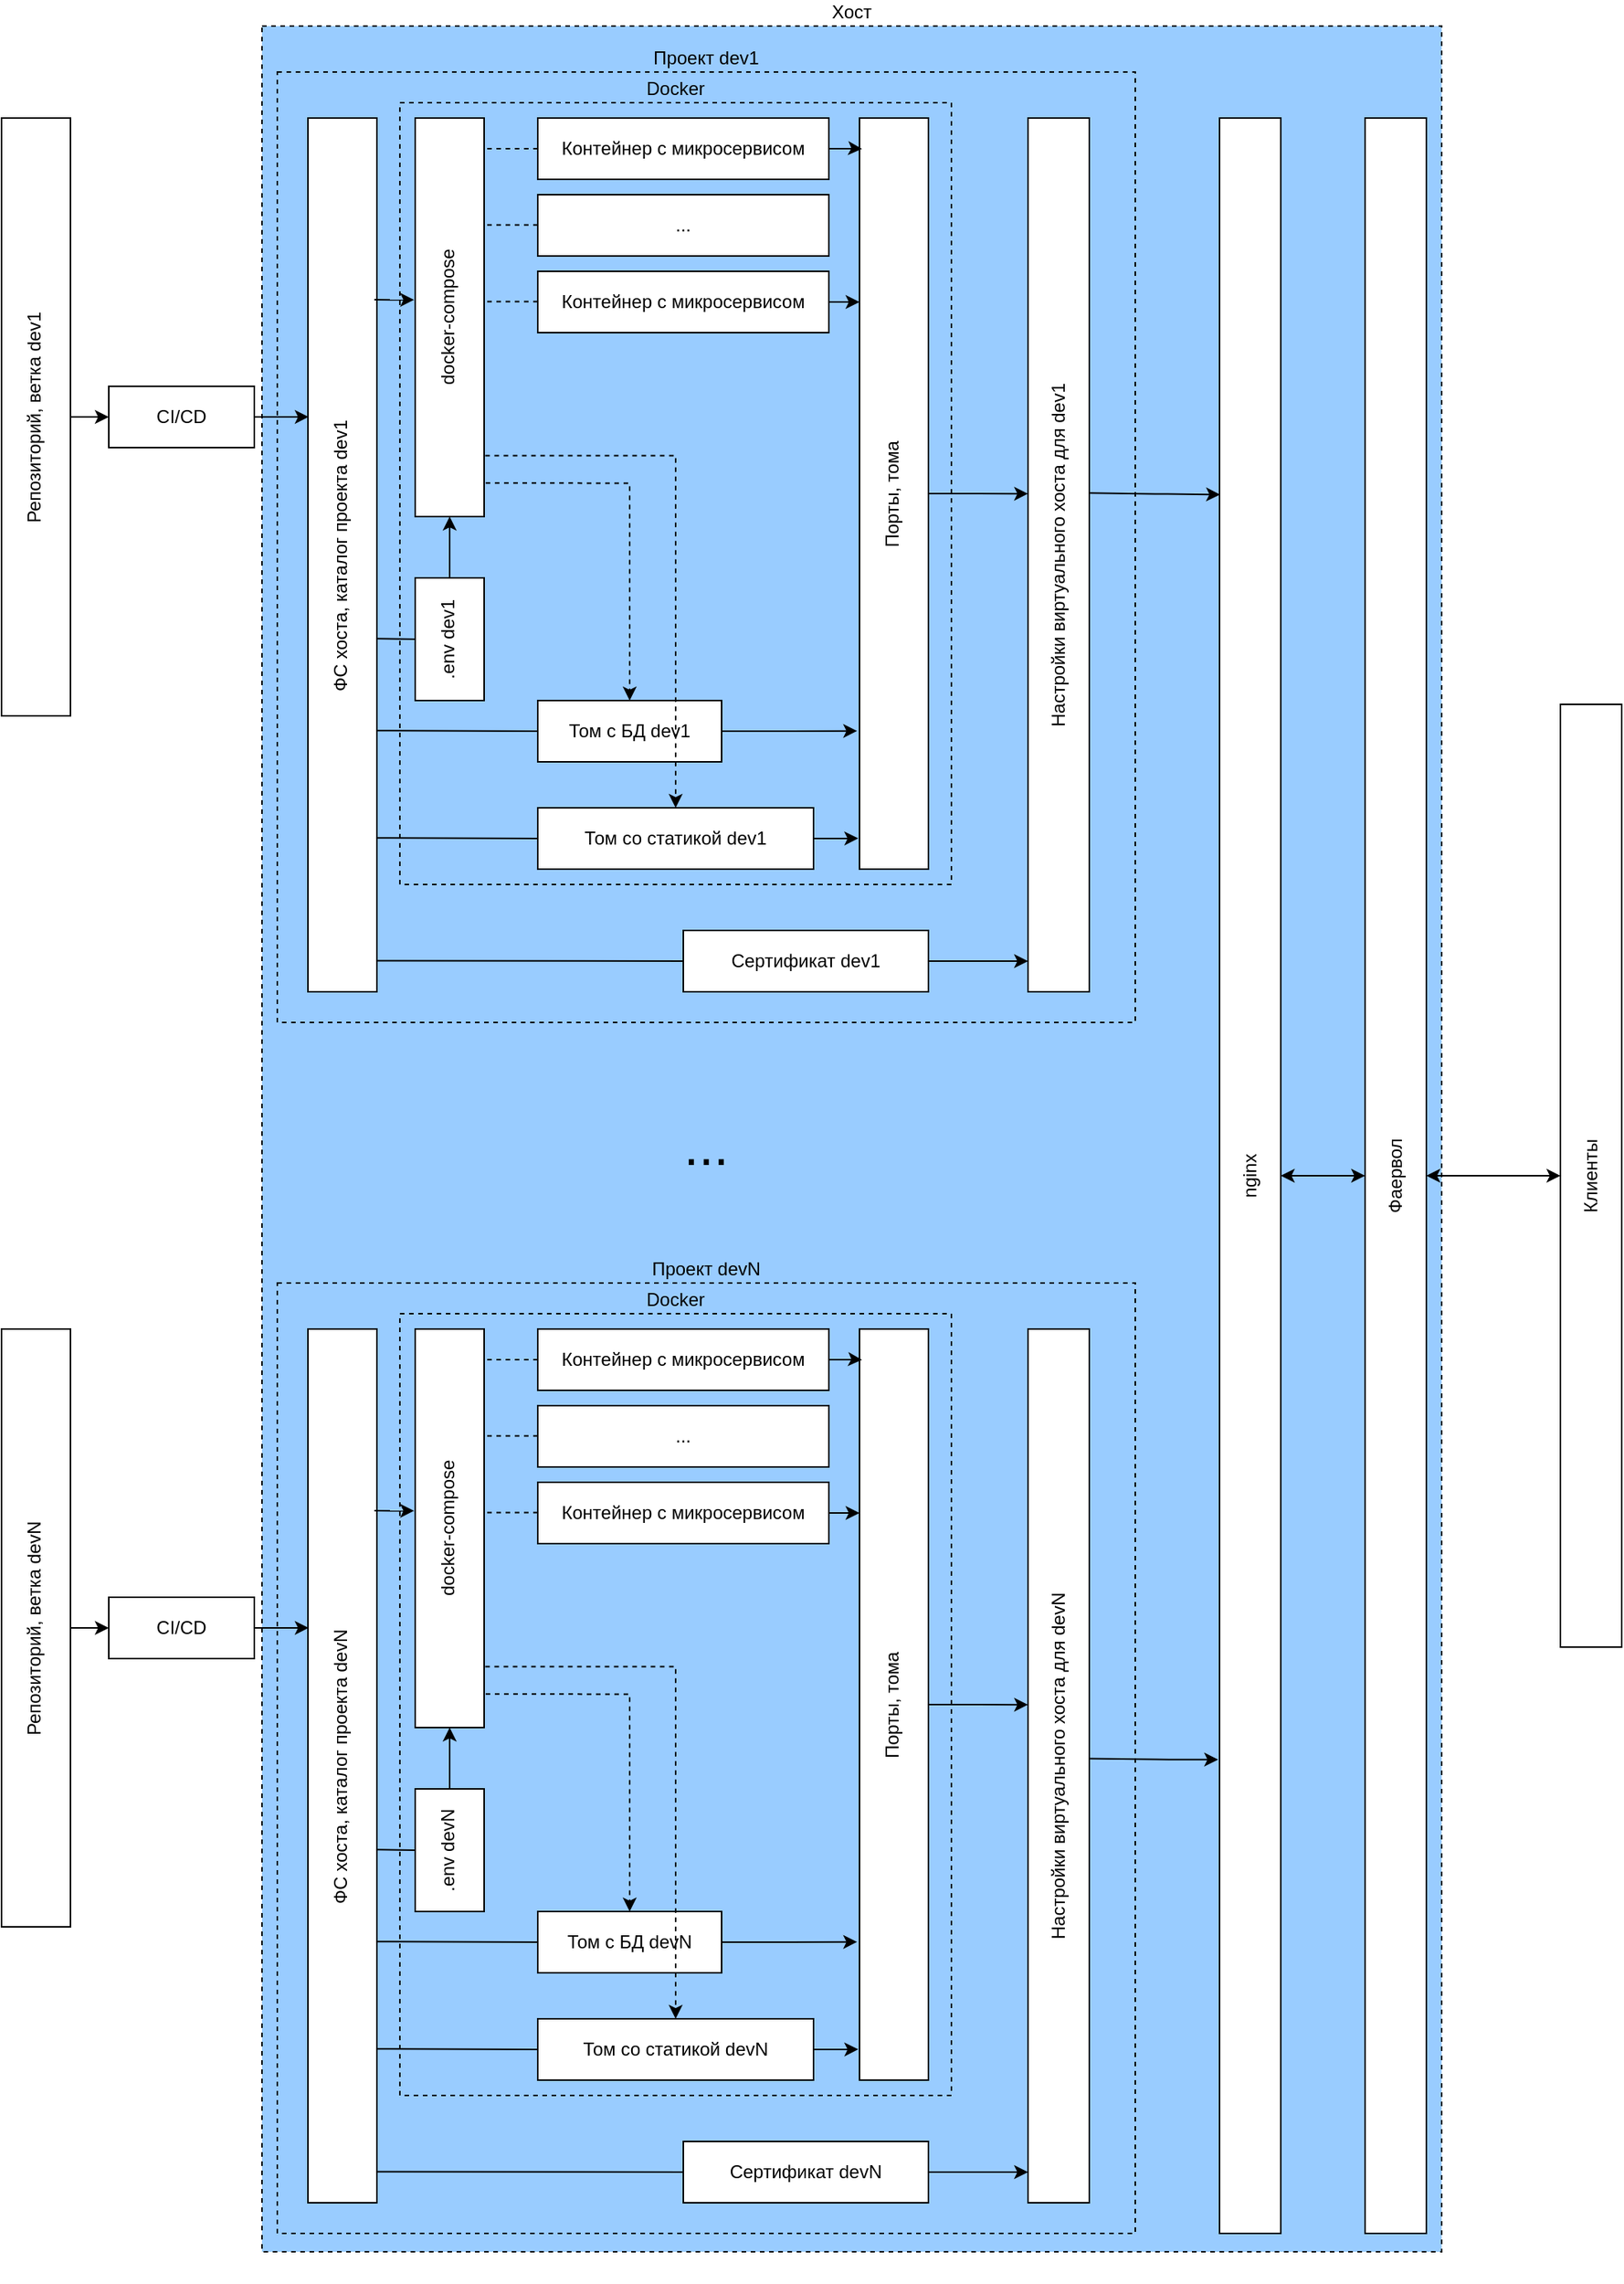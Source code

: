 <mxfile version="24.2.1" type="github">
  <diagram name="Страница — 1" id="JRbik6_uBZYvw-bBDiSD">
    <mxGraphModel dx="2772" dy="1566" grid="1" gridSize="10" guides="1" tooltips="1" connect="1" arrows="1" fold="1" page="1" pageScale="1" pageWidth="1169" pageHeight="827" math="0" shadow="0">
      <root>
        <mxCell id="0" />
        <mxCell id="1" parent="0" />
        <mxCell id="XGVx-LcwlVfjTN6PvsQ9-49" style="edgeStyle=orthogonalEdgeStyle;rounded=0;orthogonalLoop=1;jettySize=auto;html=1;exitX=0.5;exitY=1;exitDx=0;exitDy=0;entryX=0.794;entryY=-0.011;entryDx=0;entryDy=0;entryPerimeter=0;" edge="1" parent="1" source="XGVx-LcwlVfjTN6PvsQ9-43" target="XGVx-LcwlVfjTN6PvsQ9-48">
          <mxGeometry relative="1" as="geometry" />
        </mxCell>
        <mxCell id="XGVx-LcwlVfjTN6PvsQ9-50" value="" style="group" vertex="1" connectable="0" parent="1">
          <mxGeometry x="40.0" y="60" width="940" height="1442" as="geometry" />
        </mxCell>
        <mxCell id="XGVx-LcwlVfjTN6PvsQ9-90" value="Хост" style="rounded=0;whiteSpace=wrap;html=1;dashed=1;fillColor=#99CCFF;labelPosition=center;verticalLabelPosition=top;align=center;verticalAlign=bottom;" vertex="1" parent="XGVx-LcwlVfjTN6PvsQ9-50">
          <mxGeometry x="170" y="-30" width="770" height="1452" as="geometry" />
        </mxCell>
        <mxCell id="XGVx-LcwlVfjTN6PvsQ9-1" value="Контейнер с микросервисом" style="rounded=0;whiteSpace=wrap;html=1;" vertex="1" parent="XGVx-LcwlVfjTN6PvsQ9-50">
          <mxGeometry x="350" y="30" width="190" height="40" as="geometry" />
        </mxCell>
        <mxCell id="XGVx-LcwlVfjTN6PvsQ9-2" value="Контейнер с микросервисом" style="rounded=0;whiteSpace=wrap;html=1;" vertex="1" parent="XGVx-LcwlVfjTN6PvsQ9-50">
          <mxGeometry x="350" y="130" width="190" height="40" as="geometry" />
        </mxCell>
        <mxCell id="XGVx-LcwlVfjTN6PvsQ9-3" value="..." style="rounded=0;whiteSpace=wrap;html=1;strokeColor=default;" vertex="1" parent="XGVx-LcwlVfjTN6PvsQ9-50">
          <mxGeometry x="350" y="80" width="190" height="40" as="geometry" />
        </mxCell>
        <mxCell id="XGVx-LcwlVfjTN6PvsQ9-4" value="Том с БД dev1" style="rounded=0;whiteSpace=wrap;html=1;" vertex="1" parent="XGVx-LcwlVfjTN6PvsQ9-50">
          <mxGeometry x="350" y="410" width="120" height="40" as="geometry" />
        </mxCell>
        <mxCell id="XGVx-LcwlVfjTN6PvsQ9-5" value="Том со статикой dev1" style="rounded=0;whiteSpace=wrap;html=1;" vertex="1" parent="XGVx-LcwlVfjTN6PvsQ9-50">
          <mxGeometry x="350" y="480" width="180" height="40" as="geometry" />
        </mxCell>
        <mxCell id="XGVx-LcwlVfjTN6PvsQ9-28" style="edgeStyle=orthogonalEdgeStyle;rounded=0;orthogonalLoop=1;jettySize=auto;html=1;entryX=0.5;entryY=0;entryDx=0;entryDy=0;exitX=0.111;exitY=0.084;exitDx=0;exitDy=0;exitPerimeter=0;dashed=1;" edge="1" parent="XGVx-LcwlVfjTN6PvsQ9-50" source="XGVx-LcwlVfjTN6PvsQ9-6" target="XGVx-LcwlVfjTN6PvsQ9-4">
          <mxGeometry relative="1" as="geometry" />
        </mxCell>
        <mxCell id="XGVx-LcwlVfjTN6PvsQ9-29" style="edgeStyle=orthogonalEdgeStyle;rounded=0;orthogonalLoop=1;jettySize=auto;html=1;exitX=-0.016;exitY=0.153;exitDx=0;exitDy=0;exitPerimeter=0;dashed=1;" edge="1" parent="XGVx-LcwlVfjTN6PvsQ9-50" source="XGVx-LcwlVfjTN6PvsQ9-6" target="XGVx-LcwlVfjTN6PvsQ9-5">
          <mxGeometry relative="1" as="geometry">
            <mxPoint x="320" y="250" as="sourcePoint" />
          </mxGeometry>
        </mxCell>
        <mxCell id="XGVx-LcwlVfjTN6PvsQ9-6" value="docker-compose" style="rounded=0;whiteSpace=wrap;html=1;textDirection=vertical-rl;rotation=-180;" vertex="1" parent="XGVx-LcwlVfjTN6PvsQ9-50">
          <mxGeometry x="270" y="30" width="45" height="260" as="geometry" />
        </mxCell>
        <mxCell id="XGVx-LcwlVfjTN6PvsQ9-11" value="Проект dev1" style="rounded=0;whiteSpace=wrap;html=1;fillColor=none;labelPosition=center;verticalLabelPosition=top;align=center;verticalAlign=bottom;dashed=1;" vertex="1" parent="XGVx-LcwlVfjTN6PvsQ9-50">
          <mxGeometry x="180" width="560" height="620" as="geometry" />
        </mxCell>
        <mxCell id="XGVx-LcwlVfjTN6PvsQ9-12" value="Порты, тома" style="rounded=0;whiteSpace=wrap;html=1;textDirection=vertical-rl;rotation=-180;" vertex="1" parent="XGVx-LcwlVfjTN6PvsQ9-50">
          <mxGeometry x="560" y="30" width="45" height="490" as="geometry" />
        </mxCell>
        <mxCell id="XGVx-LcwlVfjTN6PvsQ9-24" style="edgeStyle=orthogonalEdgeStyle;rounded=0;orthogonalLoop=1;jettySize=auto;html=1;exitX=0;exitY=0.5;exitDx=0;exitDy=0;entryX=0;entryY=0.5;entryDx=0;entryDy=0;" edge="1" parent="XGVx-LcwlVfjTN6PvsQ9-50" source="XGVx-LcwlVfjTN6PvsQ9-14" target="XGVx-LcwlVfjTN6PvsQ9-25">
          <mxGeometry relative="1" as="geometry" />
        </mxCell>
        <mxCell id="XGVx-LcwlVfjTN6PvsQ9-14" value="Репозиторий, ветка dev1" style="rounded=0;whiteSpace=wrap;html=1;textDirection=vertical-rl;rotation=-180;" vertex="1" parent="XGVx-LcwlVfjTN6PvsQ9-50">
          <mxGeometry x="2.842e-14" y="30" width="45" height="390" as="geometry" />
        </mxCell>
        <mxCell id="XGVx-LcwlVfjTN6PvsQ9-22" style="edgeStyle=orthogonalEdgeStyle;rounded=0;orthogonalLoop=1;jettySize=auto;html=1;entryX=0.5;entryY=0;entryDx=0;entryDy=0;" edge="1" parent="XGVx-LcwlVfjTN6PvsQ9-50" source="XGVx-LcwlVfjTN6PvsQ9-15" target="XGVx-LcwlVfjTN6PvsQ9-6">
          <mxGeometry relative="1" as="geometry" />
        </mxCell>
        <mxCell id="XGVx-LcwlVfjTN6PvsQ9-15" value=".env dev1" style="rounded=0;whiteSpace=wrap;html=1;textDirection=vertical-rl;rotation=-180;" vertex="1" parent="XGVx-LcwlVfjTN6PvsQ9-50">
          <mxGeometry x="270" y="330" width="45" height="80" as="geometry" />
        </mxCell>
        <mxCell id="XGVx-LcwlVfjTN6PvsQ9-18" value="" style="endArrow=none;html=1;rounded=0;exitX=0;exitY=0.5;exitDx=0;exitDy=0;entryX=0.006;entryY=0.923;entryDx=0;entryDy=0;entryPerimeter=0;dashed=1;" edge="1" parent="XGVx-LcwlVfjTN6PvsQ9-50" source="XGVx-LcwlVfjTN6PvsQ9-1" target="XGVx-LcwlVfjTN6PvsQ9-6">
          <mxGeometry width="50" height="50" relative="1" as="geometry">
            <mxPoint x="570" y="250" as="sourcePoint" />
            <mxPoint x="320" y="50" as="targetPoint" />
          </mxGeometry>
        </mxCell>
        <mxCell id="XGVx-LcwlVfjTN6PvsQ9-20" value="" style="endArrow=none;html=1;rounded=0;exitX=0;exitY=0.5;exitDx=0;exitDy=0;entryX=0.006;entryY=0.923;entryDx=0;entryDy=0;entryPerimeter=0;" edge="1" parent="XGVx-LcwlVfjTN6PvsQ9-50" source="XGVx-LcwlVfjTN6PvsQ9-4">
          <mxGeometry width="50" height="50" relative="1" as="geometry">
            <mxPoint x="280" y="429.58" as="sourcePoint" />
            <mxPoint x="245.0" y="429.58" as="targetPoint" />
          </mxGeometry>
        </mxCell>
        <mxCell id="XGVx-LcwlVfjTN6PvsQ9-21" value="" style="endArrow=none;html=1;rounded=0;exitX=0;exitY=0.5;exitDx=0;exitDy=0;entryX=0.006;entryY=0.923;entryDx=0;entryDy=0;entryPerimeter=0;" edge="1" parent="XGVx-LcwlVfjTN6PvsQ9-50" source="XGVx-LcwlVfjTN6PvsQ9-5">
          <mxGeometry width="50" height="50" relative="1" as="geometry">
            <mxPoint x="280" y="499.58" as="sourcePoint" />
            <mxPoint x="245.0" y="499.58" as="targetPoint" />
          </mxGeometry>
        </mxCell>
        <mxCell id="XGVx-LcwlVfjTN6PvsQ9-23" value="Docker" style="rounded=0;whiteSpace=wrap;html=1;fillColor=none;labelPosition=center;verticalLabelPosition=top;align=center;verticalAlign=bottom;dashed=1;" vertex="1" parent="XGVx-LcwlVfjTN6PvsQ9-50">
          <mxGeometry x="260" y="20" width="360" height="510" as="geometry" />
        </mxCell>
        <mxCell id="XGVx-LcwlVfjTN6PvsQ9-27" style="edgeStyle=orthogonalEdgeStyle;rounded=0;orthogonalLoop=1;jettySize=auto;html=1;entryX=0.989;entryY=0.658;entryDx=0;entryDy=0;entryPerimeter=0;" edge="1" parent="XGVx-LcwlVfjTN6PvsQ9-50" source="XGVx-LcwlVfjTN6PvsQ9-25" target="XGVx-LcwlVfjTN6PvsQ9-26">
          <mxGeometry relative="1" as="geometry" />
        </mxCell>
        <mxCell id="XGVx-LcwlVfjTN6PvsQ9-25" value="CI/CD" style="rounded=0;whiteSpace=wrap;html=1;" vertex="1" parent="XGVx-LcwlVfjTN6PvsQ9-50">
          <mxGeometry x="70.0" y="205" width="95" height="40" as="geometry" />
        </mxCell>
        <mxCell id="XGVx-LcwlVfjTN6PvsQ9-26" value="ФС хоста, каталог проекта dev1" style="rounded=0;whiteSpace=wrap;html=1;textDirection=vertical-rl;rotation=-180;" vertex="1" parent="XGVx-LcwlVfjTN6PvsQ9-50">
          <mxGeometry x="200.0" y="30" width="45" height="570" as="geometry" />
        </mxCell>
        <mxCell id="XGVx-LcwlVfjTN6PvsQ9-30" style="edgeStyle=orthogonalEdgeStyle;rounded=0;orthogonalLoop=1;jettySize=auto;html=1;entryX=1.034;entryY=0.184;entryDx=0;entryDy=0;entryPerimeter=0;" edge="1" parent="XGVx-LcwlVfjTN6PvsQ9-50" source="XGVx-LcwlVfjTN6PvsQ9-4" target="XGVx-LcwlVfjTN6PvsQ9-12">
          <mxGeometry relative="1" as="geometry" />
        </mxCell>
        <mxCell id="XGVx-LcwlVfjTN6PvsQ9-31" style="edgeStyle=orthogonalEdgeStyle;rounded=0;orthogonalLoop=1;jettySize=auto;html=1;entryX=1.018;entryY=0.041;entryDx=0;entryDy=0;entryPerimeter=0;" edge="1" parent="XGVx-LcwlVfjTN6PvsQ9-50" source="XGVx-LcwlVfjTN6PvsQ9-5" target="XGVx-LcwlVfjTN6PvsQ9-12">
          <mxGeometry relative="1" as="geometry" />
        </mxCell>
        <mxCell id="XGVx-LcwlVfjTN6PvsQ9-32" style="edgeStyle=orthogonalEdgeStyle;rounded=0;orthogonalLoop=1;jettySize=auto;html=1;entryX=0.963;entryY=0.959;entryDx=0;entryDy=0;entryPerimeter=0;" edge="1" parent="XGVx-LcwlVfjTN6PvsQ9-50" source="XGVx-LcwlVfjTN6PvsQ9-1" target="XGVx-LcwlVfjTN6PvsQ9-12">
          <mxGeometry relative="1" as="geometry" />
        </mxCell>
        <mxCell id="XGVx-LcwlVfjTN6PvsQ9-35" style="edgeStyle=orthogonalEdgeStyle;rounded=0;orthogonalLoop=1;jettySize=auto;html=1;entryX=1;entryY=0.755;entryDx=0;entryDy=0;entryPerimeter=0;" edge="1" parent="XGVx-LcwlVfjTN6PvsQ9-50" source="XGVx-LcwlVfjTN6PvsQ9-2" target="XGVx-LcwlVfjTN6PvsQ9-12">
          <mxGeometry relative="1" as="geometry" />
        </mxCell>
        <mxCell id="XGVx-LcwlVfjTN6PvsQ9-36" style="edgeStyle=orthogonalEdgeStyle;rounded=0;orthogonalLoop=1;jettySize=auto;html=1;exitX=0.037;exitY=0.792;exitDx=0;exitDy=0;exitPerimeter=0;entryX=1.015;entryY=0.542;entryDx=0;entryDy=0;entryPerimeter=0;" edge="1" parent="XGVx-LcwlVfjTN6PvsQ9-50" source="XGVx-LcwlVfjTN6PvsQ9-26" target="XGVx-LcwlVfjTN6PvsQ9-6">
          <mxGeometry relative="1" as="geometry">
            <mxPoint x="250.0" y="135" as="sourcePoint" />
            <mxPoint x="260" y="150" as="targetPoint" />
            <Array as="points" />
          </mxGeometry>
        </mxCell>
        <mxCell id="XGVx-LcwlVfjTN6PvsQ9-39" value="" style="endArrow=none;html=1;rounded=0;exitX=0;exitY=0.5;exitDx=0;exitDy=0;entryX=0.006;entryY=0.923;entryDx=0;entryDy=0;entryPerimeter=0;dashed=1;" edge="1" parent="XGVx-LcwlVfjTN6PvsQ9-50">
          <mxGeometry width="50" height="50" relative="1" as="geometry">
            <mxPoint x="350" y="99.76" as="sourcePoint" />
            <mxPoint x="315" y="99.76" as="targetPoint" />
          </mxGeometry>
        </mxCell>
        <mxCell id="XGVx-LcwlVfjTN6PvsQ9-40" value="" style="endArrow=none;html=1;rounded=0;exitX=0;exitY=0.5;exitDx=0;exitDy=0;entryX=0.006;entryY=0.923;entryDx=0;entryDy=0;entryPerimeter=0;dashed=1;" edge="1" parent="XGVx-LcwlVfjTN6PvsQ9-50">
          <mxGeometry width="50" height="50" relative="1" as="geometry">
            <mxPoint x="350" y="149.76" as="sourcePoint" />
            <mxPoint x="315" y="149.76" as="targetPoint" />
          </mxGeometry>
        </mxCell>
        <mxCell id="XGVx-LcwlVfjTN6PvsQ9-41" value="" style="endArrow=none;html=1;rounded=0;entryX=0.006;entryY=0.923;entryDx=0;entryDy=0;entryPerimeter=0;" edge="1" parent="XGVx-LcwlVfjTN6PvsQ9-50">
          <mxGeometry width="50" height="50" relative="1" as="geometry">
            <mxPoint x="270" y="370" as="sourcePoint" />
            <mxPoint x="245.0" y="369.57" as="targetPoint" />
          </mxGeometry>
        </mxCell>
        <mxCell id="XGVx-LcwlVfjTN6PvsQ9-42" value="Сертификат dev1" style="rounded=0;whiteSpace=wrap;html=1;" vertex="1" parent="XGVx-LcwlVfjTN6PvsQ9-50">
          <mxGeometry x="445" y="560" width="160" height="40" as="geometry" />
        </mxCell>
        <mxCell id="XGVx-LcwlVfjTN6PvsQ9-43" value="Настройки виртуального хоста для dev1" style="rounded=0;whiteSpace=wrap;html=1;rotation=-90;" vertex="1" parent="XGVx-LcwlVfjTN6PvsQ9-50">
          <mxGeometry x="405" y="295" width="570" height="40" as="geometry" />
        </mxCell>
        <mxCell id="XGVx-LcwlVfjTN6PvsQ9-44" value="" style="endArrow=none;html=1;rounded=0;entryX=0.006;entryY=0.923;entryDx=0;entryDy=0;entryPerimeter=0;exitX=0;exitY=0.5;exitDx=0;exitDy=0;" edge="1" parent="XGVx-LcwlVfjTN6PvsQ9-50" source="XGVx-LcwlVfjTN6PvsQ9-42">
          <mxGeometry width="50" height="50" relative="1" as="geometry">
            <mxPoint x="270" y="580.22" as="sourcePoint" />
            <mxPoint x="245.0" y="579.79" as="targetPoint" />
          </mxGeometry>
        </mxCell>
        <mxCell id="XGVx-LcwlVfjTN6PvsQ9-46" style="edgeStyle=orthogonalEdgeStyle;rounded=0;orthogonalLoop=1;jettySize=auto;html=1;exitX=0;exitY=0.5;exitDx=0;exitDy=0;entryX=0.57;entryY=0;entryDx=0;entryDy=0;entryPerimeter=0;" edge="1" parent="XGVx-LcwlVfjTN6PvsQ9-50" source="XGVx-LcwlVfjTN6PvsQ9-12" target="XGVx-LcwlVfjTN6PvsQ9-43">
          <mxGeometry relative="1" as="geometry" />
        </mxCell>
        <mxCell id="XGVx-LcwlVfjTN6PvsQ9-47" style="edgeStyle=orthogonalEdgeStyle;rounded=0;orthogonalLoop=1;jettySize=auto;html=1;exitX=1;exitY=0.5;exitDx=0;exitDy=0;" edge="1" parent="XGVx-LcwlVfjTN6PvsQ9-50" source="XGVx-LcwlVfjTN6PvsQ9-42">
          <mxGeometry relative="1" as="geometry">
            <mxPoint x="670" y="580" as="targetPoint" />
          </mxGeometry>
        </mxCell>
        <mxCell id="XGVx-LcwlVfjTN6PvsQ9-91" style="edgeStyle=orthogonalEdgeStyle;rounded=0;orthogonalLoop=1;jettySize=auto;html=1;exitX=0.5;exitY=1;exitDx=0;exitDy=0;" edge="1" parent="XGVx-LcwlVfjTN6PvsQ9-50" source="XGVx-LcwlVfjTN6PvsQ9-90" target="XGVx-LcwlVfjTN6PvsQ9-90">
          <mxGeometry relative="1" as="geometry" />
        </mxCell>
        <mxCell id="XGVx-LcwlVfjTN6PvsQ9-96" style="edgeStyle=orthogonalEdgeStyle;rounded=0;orthogonalLoop=1;jettySize=auto;html=1;exitX=0;exitY=0.5;exitDx=0;exitDy=0;entryX=0.822;entryY=0.008;entryDx=0;entryDy=0;entryPerimeter=0;" edge="1" parent="XGVx-LcwlVfjTN6PvsQ9-50" target="XGVx-LcwlVfjTN6PvsQ9-48">
          <mxGeometry relative="1" as="geometry">
            <mxPoint x="710" y="274.67" as="sourcePoint" />
            <mxPoint x="775" y="274.67" as="targetPoint" />
          </mxGeometry>
        </mxCell>
        <mxCell id="XGVx-LcwlVfjTN6PvsQ9-51" value="" style="group" vertex="1" connectable="0" parent="1">
          <mxGeometry x="40.0" y="850" width="740" height="620" as="geometry" />
        </mxCell>
        <mxCell id="XGVx-LcwlVfjTN6PvsQ9-52" value="Контейнер с микросервисом" style="rounded=0;whiteSpace=wrap;html=1;" vertex="1" parent="XGVx-LcwlVfjTN6PvsQ9-51">
          <mxGeometry x="350" y="30" width="190" height="40" as="geometry" />
        </mxCell>
        <mxCell id="XGVx-LcwlVfjTN6PvsQ9-53" value="Контейнер с микросервисом" style="rounded=0;whiteSpace=wrap;html=1;" vertex="1" parent="XGVx-LcwlVfjTN6PvsQ9-51">
          <mxGeometry x="350" y="130" width="190" height="40" as="geometry" />
        </mxCell>
        <mxCell id="XGVx-LcwlVfjTN6PvsQ9-54" value="..." style="rounded=0;whiteSpace=wrap;html=1;strokeColor=default;" vertex="1" parent="XGVx-LcwlVfjTN6PvsQ9-51">
          <mxGeometry x="350" y="80" width="190" height="40" as="geometry" />
        </mxCell>
        <mxCell id="XGVx-LcwlVfjTN6PvsQ9-55" value="Том с БД devN" style="rounded=0;whiteSpace=wrap;html=1;" vertex="1" parent="XGVx-LcwlVfjTN6PvsQ9-51">
          <mxGeometry x="350" y="410" width="120" height="40" as="geometry" />
        </mxCell>
        <mxCell id="XGVx-LcwlVfjTN6PvsQ9-56" value="Том со статикой devN" style="rounded=0;whiteSpace=wrap;html=1;" vertex="1" parent="XGVx-LcwlVfjTN6PvsQ9-51">
          <mxGeometry x="350" y="480" width="180" height="40" as="geometry" />
        </mxCell>
        <mxCell id="XGVx-LcwlVfjTN6PvsQ9-57" style="edgeStyle=orthogonalEdgeStyle;rounded=0;orthogonalLoop=1;jettySize=auto;html=1;entryX=0.5;entryY=0;entryDx=0;entryDy=0;exitX=0.111;exitY=0.084;exitDx=0;exitDy=0;exitPerimeter=0;dashed=1;" edge="1" parent="XGVx-LcwlVfjTN6PvsQ9-51" source="XGVx-LcwlVfjTN6PvsQ9-59" target="XGVx-LcwlVfjTN6PvsQ9-55">
          <mxGeometry relative="1" as="geometry" />
        </mxCell>
        <mxCell id="XGVx-LcwlVfjTN6PvsQ9-58" style="edgeStyle=orthogonalEdgeStyle;rounded=0;orthogonalLoop=1;jettySize=auto;html=1;exitX=-0.016;exitY=0.153;exitDx=0;exitDy=0;exitPerimeter=0;dashed=1;" edge="1" parent="XGVx-LcwlVfjTN6PvsQ9-51" source="XGVx-LcwlVfjTN6PvsQ9-59" target="XGVx-LcwlVfjTN6PvsQ9-56">
          <mxGeometry relative="1" as="geometry">
            <mxPoint x="320" y="250" as="sourcePoint" />
          </mxGeometry>
        </mxCell>
        <mxCell id="XGVx-LcwlVfjTN6PvsQ9-59" value="docker-compose" style="rounded=0;whiteSpace=wrap;html=1;textDirection=vertical-rl;rotation=-180;" vertex="1" parent="XGVx-LcwlVfjTN6PvsQ9-51">
          <mxGeometry x="270" y="30" width="45" height="260" as="geometry" />
        </mxCell>
        <mxCell id="XGVx-LcwlVfjTN6PvsQ9-60" value="Проект devN" style="rounded=0;whiteSpace=wrap;html=1;fillColor=none;labelPosition=center;verticalLabelPosition=top;align=center;verticalAlign=bottom;dashed=1;" vertex="1" parent="XGVx-LcwlVfjTN6PvsQ9-51">
          <mxGeometry x="180" width="560" height="620" as="geometry" />
        </mxCell>
        <mxCell id="XGVx-LcwlVfjTN6PvsQ9-61" value="Порты, тома" style="rounded=0;whiteSpace=wrap;html=1;textDirection=vertical-rl;rotation=-180;" vertex="1" parent="XGVx-LcwlVfjTN6PvsQ9-51">
          <mxGeometry x="560" y="30" width="45" height="490" as="geometry" />
        </mxCell>
        <mxCell id="XGVx-LcwlVfjTN6PvsQ9-62" style="edgeStyle=orthogonalEdgeStyle;rounded=0;orthogonalLoop=1;jettySize=auto;html=1;exitX=0;exitY=0.5;exitDx=0;exitDy=0;entryX=0;entryY=0.5;entryDx=0;entryDy=0;" edge="1" parent="XGVx-LcwlVfjTN6PvsQ9-51" source="XGVx-LcwlVfjTN6PvsQ9-63" target="XGVx-LcwlVfjTN6PvsQ9-71">
          <mxGeometry relative="1" as="geometry" />
        </mxCell>
        <mxCell id="XGVx-LcwlVfjTN6PvsQ9-63" value="Репозиторий, ветка devN" style="rounded=0;whiteSpace=wrap;html=1;textDirection=vertical-rl;rotation=-180;" vertex="1" parent="XGVx-LcwlVfjTN6PvsQ9-51">
          <mxGeometry x="2.842e-14" y="30" width="45" height="390" as="geometry" />
        </mxCell>
        <mxCell id="XGVx-LcwlVfjTN6PvsQ9-64" style="edgeStyle=orthogonalEdgeStyle;rounded=0;orthogonalLoop=1;jettySize=auto;html=1;entryX=0.5;entryY=0;entryDx=0;entryDy=0;" edge="1" parent="XGVx-LcwlVfjTN6PvsQ9-51" source="XGVx-LcwlVfjTN6PvsQ9-65" target="XGVx-LcwlVfjTN6PvsQ9-59">
          <mxGeometry relative="1" as="geometry" />
        </mxCell>
        <mxCell id="XGVx-LcwlVfjTN6PvsQ9-65" value=".env devN" style="rounded=0;whiteSpace=wrap;html=1;textDirection=vertical-rl;rotation=-180;" vertex="1" parent="XGVx-LcwlVfjTN6PvsQ9-51">
          <mxGeometry x="270" y="330" width="45" height="80" as="geometry" />
        </mxCell>
        <mxCell id="XGVx-LcwlVfjTN6PvsQ9-66" value="" style="endArrow=none;html=1;rounded=0;exitX=0;exitY=0.5;exitDx=0;exitDy=0;entryX=0.006;entryY=0.923;entryDx=0;entryDy=0;entryPerimeter=0;dashed=1;" edge="1" parent="XGVx-LcwlVfjTN6PvsQ9-51" source="XGVx-LcwlVfjTN6PvsQ9-52" target="XGVx-LcwlVfjTN6PvsQ9-59">
          <mxGeometry width="50" height="50" relative="1" as="geometry">
            <mxPoint x="570" y="250" as="sourcePoint" />
            <mxPoint x="320" y="50" as="targetPoint" />
          </mxGeometry>
        </mxCell>
        <mxCell id="XGVx-LcwlVfjTN6PvsQ9-67" value="" style="endArrow=none;html=1;rounded=0;exitX=0;exitY=0.5;exitDx=0;exitDy=0;entryX=0.006;entryY=0.923;entryDx=0;entryDy=0;entryPerimeter=0;" edge="1" parent="XGVx-LcwlVfjTN6PvsQ9-51" source="XGVx-LcwlVfjTN6PvsQ9-55">
          <mxGeometry width="50" height="50" relative="1" as="geometry">
            <mxPoint x="280" y="429.58" as="sourcePoint" />
            <mxPoint x="245.0" y="429.58" as="targetPoint" />
          </mxGeometry>
        </mxCell>
        <mxCell id="XGVx-LcwlVfjTN6PvsQ9-68" value="" style="endArrow=none;html=1;rounded=0;exitX=0;exitY=0.5;exitDx=0;exitDy=0;entryX=0.006;entryY=0.923;entryDx=0;entryDy=0;entryPerimeter=0;" edge="1" parent="XGVx-LcwlVfjTN6PvsQ9-51" source="XGVx-LcwlVfjTN6PvsQ9-56">
          <mxGeometry width="50" height="50" relative="1" as="geometry">
            <mxPoint x="280" y="499.58" as="sourcePoint" />
            <mxPoint x="245.0" y="499.58" as="targetPoint" />
          </mxGeometry>
        </mxCell>
        <mxCell id="XGVx-LcwlVfjTN6PvsQ9-69" value="Docker" style="rounded=0;whiteSpace=wrap;html=1;fillColor=none;labelPosition=center;verticalLabelPosition=top;align=center;verticalAlign=bottom;dashed=1;" vertex="1" parent="XGVx-LcwlVfjTN6PvsQ9-51">
          <mxGeometry x="260" y="20" width="360" height="510" as="geometry" />
        </mxCell>
        <mxCell id="XGVx-LcwlVfjTN6PvsQ9-70" style="edgeStyle=orthogonalEdgeStyle;rounded=0;orthogonalLoop=1;jettySize=auto;html=1;entryX=0.989;entryY=0.658;entryDx=0;entryDy=0;entryPerimeter=0;" edge="1" parent="XGVx-LcwlVfjTN6PvsQ9-51" source="XGVx-LcwlVfjTN6PvsQ9-71" target="XGVx-LcwlVfjTN6PvsQ9-72">
          <mxGeometry relative="1" as="geometry" />
        </mxCell>
        <mxCell id="XGVx-LcwlVfjTN6PvsQ9-71" value="CI/CD" style="rounded=0;whiteSpace=wrap;html=1;" vertex="1" parent="XGVx-LcwlVfjTN6PvsQ9-51">
          <mxGeometry x="70.0" y="205" width="95" height="40" as="geometry" />
        </mxCell>
        <mxCell id="XGVx-LcwlVfjTN6PvsQ9-72" value="ФС хоста, каталог проекта devN" style="rounded=0;whiteSpace=wrap;html=1;textDirection=vertical-rl;rotation=-180;" vertex="1" parent="XGVx-LcwlVfjTN6PvsQ9-51">
          <mxGeometry x="200.0" y="30" width="45" height="570" as="geometry" />
        </mxCell>
        <mxCell id="XGVx-LcwlVfjTN6PvsQ9-73" style="edgeStyle=orthogonalEdgeStyle;rounded=0;orthogonalLoop=1;jettySize=auto;html=1;entryX=1.034;entryY=0.184;entryDx=0;entryDy=0;entryPerimeter=0;" edge="1" parent="XGVx-LcwlVfjTN6PvsQ9-51" source="XGVx-LcwlVfjTN6PvsQ9-55" target="XGVx-LcwlVfjTN6PvsQ9-61">
          <mxGeometry relative="1" as="geometry" />
        </mxCell>
        <mxCell id="XGVx-LcwlVfjTN6PvsQ9-74" style="edgeStyle=orthogonalEdgeStyle;rounded=0;orthogonalLoop=1;jettySize=auto;html=1;entryX=1.018;entryY=0.041;entryDx=0;entryDy=0;entryPerimeter=0;" edge="1" parent="XGVx-LcwlVfjTN6PvsQ9-51" source="XGVx-LcwlVfjTN6PvsQ9-56" target="XGVx-LcwlVfjTN6PvsQ9-61">
          <mxGeometry relative="1" as="geometry" />
        </mxCell>
        <mxCell id="XGVx-LcwlVfjTN6PvsQ9-75" style="edgeStyle=orthogonalEdgeStyle;rounded=0;orthogonalLoop=1;jettySize=auto;html=1;entryX=0.963;entryY=0.959;entryDx=0;entryDy=0;entryPerimeter=0;" edge="1" parent="XGVx-LcwlVfjTN6PvsQ9-51" source="XGVx-LcwlVfjTN6PvsQ9-52" target="XGVx-LcwlVfjTN6PvsQ9-61">
          <mxGeometry relative="1" as="geometry" />
        </mxCell>
        <mxCell id="XGVx-LcwlVfjTN6PvsQ9-76" style="edgeStyle=orthogonalEdgeStyle;rounded=0;orthogonalLoop=1;jettySize=auto;html=1;entryX=1;entryY=0.755;entryDx=0;entryDy=0;entryPerimeter=0;" edge="1" parent="XGVx-LcwlVfjTN6PvsQ9-51" source="XGVx-LcwlVfjTN6PvsQ9-53" target="XGVx-LcwlVfjTN6PvsQ9-61">
          <mxGeometry relative="1" as="geometry" />
        </mxCell>
        <mxCell id="XGVx-LcwlVfjTN6PvsQ9-77" style="edgeStyle=orthogonalEdgeStyle;rounded=0;orthogonalLoop=1;jettySize=auto;html=1;exitX=0.037;exitY=0.792;exitDx=0;exitDy=0;exitPerimeter=0;entryX=1.015;entryY=0.542;entryDx=0;entryDy=0;entryPerimeter=0;" edge="1" parent="XGVx-LcwlVfjTN6PvsQ9-51" source="XGVx-LcwlVfjTN6PvsQ9-72" target="XGVx-LcwlVfjTN6PvsQ9-59">
          <mxGeometry relative="1" as="geometry">
            <mxPoint x="250.0" y="135" as="sourcePoint" />
            <mxPoint x="260" y="150" as="targetPoint" />
            <Array as="points" />
          </mxGeometry>
        </mxCell>
        <mxCell id="XGVx-LcwlVfjTN6PvsQ9-78" value="" style="endArrow=none;html=1;rounded=0;exitX=0;exitY=0.5;exitDx=0;exitDy=0;entryX=0.006;entryY=0.923;entryDx=0;entryDy=0;entryPerimeter=0;dashed=1;" edge="1" parent="XGVx-LcwlVfjTN6PvsQ9-51">
          <mxGeometry width="50" height="50" relative="1" as="geometry">
            <mxPoint x="350" y="99.76" as="sourcePoint" />
            <mxPoint x="315" y="99.76" as="targetPoint" />
          </mxGeometry>
        </mxCell>
        <mxCell id="XGVx-LcwlVfjTN6PvsQ9-79" value="" style="endArrow=none;html=1;rounded=0;exitX=0;exitY=0.5;exitDx=0;exitDy=0;entryX=0.006;entryY=0.923;entryDx=0;entryDy=0;entryPerimeter=0;dashed=1;" edge="1" parent="XGVx-LcwlVfjTN6PvsQ9-51">
          <mxGeometry width="50" height="50" relative="1" as="geometry">
            <mxPoint x="350" y="149.76" as="sourcePoint" />
            <mxPoint x="315" y="149.76" as="targetPoint" />
          </mxGeometry>
        </mxCell>
        <mxCell id="XGVx-LcwlVfjTN6PvsQ9-80" value="" style="endArrow=none;html=1;rounded=0;entryX=0.006;entryY=0.923;entryDx=0;entryDy=0;entryPerimeter=0;" edge="1" parent="XGVx-LcwlVfjTN6PvsQ9-51">
          <mxGeometry width="50" height="50" relative="1" as="geometry">
            <mxPoint x="270" y="370" as="sourcePoint" />
            <mxPoint x="245.0" y="369.57" as="targetPoint" />
          </mxGeometry>
        </mxCell>
        <mxCell id="XGVx-LcwlVfjTN6PvsQ9-81" value="Сертификат devN" style="rounded=0;whiteSpace=wrap;html=1;" vertex="1" parent="XGVx-LcwlVfjTN6PvsQ9-51">
          <mxGeometry x="445" y="560" width="160" height="40" as="geometry" />
        </mxCell>
        <mxCell id="XGVx-LcwlVfjTN6PvsQ9-82" value="Настройки виртуального хоста для devN" style="rounded=0;whiteSpace=wrap;html=1;rotation=-90;" vertex="1" parent="XGVx-LcwlVfjTN6PvsQ9-51">
          <mxGeometry x="405" y="295" width="570" height="40" as="geometry" />
        </mxCell>
        <mxCell id="XGVx-LcwlVfjTN6PvsQ9-83" value="" style="endArrow=none;html=1;rounded=0;entryX=0.006;entryY=0.923;entryDx=0;entryDy=0;entryPerimeter=0;exitX=0;exitY=0.5;exitDx=0;exitDy=0;" edge="1" parent="XGVx-LcwlVfjTN6PvsQ9-51" source="XGVx-LcwlVfjTN6PvsQ9-81">
          <mxGeometry width="50" height="50" relative="1" as="geometry">
            <mxPoint x="270" y="580.22" as="sourcePoint" />
            <mxPoint x="245.0" y="579.79" as="targetPoint" />
          </mxGeometry>
        </mxCell>
        <mxCell id="XGVx-LcwlVfjTN6PvsQ9-84" style="edgeStyle=orthogonalEdgeStyle;rounded=0;orthogonalLoop=1;jettySize=auto;html=1;exitX=0;exitY=0.5;exitDx=0;exitDy=0;entryX=0.57;entryY=0;entryDx=0;entryDy=0;entryPerimeter=0;" edge="1" parent="XGVx-LcwlVfjTN6PvsQ9-51" source="XGVx-LcwlVfjTN6PvsQ9-61" target="XGVx-LcwlVfjTN6PvsQ9-82">
          <mxGeometry relative="1" as="geometry" />
        </mxCell>
        <mxCell id="XGVx-LcwlVfjTN6PvsQ9-85" style="edgeStyle=orthogonalEdgeStyle;rounded=0;orthogonalLoop=1;jettySize=auto;html=1;exitX=1;exitY=0.5;exitDx=0;exitDy=0;" edge="1" parent="XGVx-LcwlVfjTN6PvsQ9-51" source="XGVx-LcwlVfjTN6PvsQ9-81">
          <mxGeometry relative="1" as="geometry">
            <mxPoint x="670" y="580" as="targetPoint" />
          </mxGeometry>
        </mxCell>
        <mxCell id="XGVx-LcwlVfjTN6PvsQ9-87" style="edgeStyle=orthogonalEdgeStyle;rounded=0;orthogonalLoop=1;jettySize=auto;html=1;exitX=0.5;exitY=1;exitDx=0;exitDy=0;entryX=0.224;entryY=-0.023;entryDx=0;entryDy=0;entryPerimeter=0;" edge="1" parent="XGVx-LcwlVfjTN6PvsQ9-51" target="XGVx-LcwlVfjTN6PvsQ9-48">
          <mxGeometry relative="1" as="geometry">
            <mxPoint x="710" y="310.26" as="sourcePoint" />
            <mxPoint x="794" y="310" as="targetPoint" />
          </mxGeometry>
        </mxCell>
        <mxCell id="XGVx-LcwlVfjTN6PvsQ9-86" value="&lt;font style=&quot;font-size: 35px;&quot;&gt;...&lt;/font&gt;" style="rounded=0;whiteSpace=wrap;html=1;strokeColor=none;fillColor=none;" vertex="1" parent="1">
          <mxGeometry x="220" y="740" width="560" height="40" as="geometry" />
        </mxCell>
        <mxCell id="XGVx-LcwlVfjTN6PvsQ9-88" value="Фаервол" style="rounded=0;whiteSpace=wrap;html=1;rotation=-90;" vertex="1" parent="1">
          <mxGeometry x="260" y="760" width="1380" height="40" as="geometry" />
        </mxCell>
        <mxCell id="XGVx-LcwlVfjTN6PvsQ9-92" value="Клиенты" style="rounded=0;whiteSpace=wrap;html=1;rotation=-90;" vertex="1" parent="1">
          <mxGeometry x="770" y="760" width="615" height="40" as="geometry" />
        </mxCell>
        <mxCell id="XGVx-LcwlVfjTN6PvsQ9-93" value="" style="endArrow=classic;startArrow=classic;html=1;rounded=0;entryX=0.5;entryY=1;entryDx=0;entryDy=0;exitX=0.5;exitY=0;exitDx=0;exitDy=0;" edge="1" parent="1" source="XGVx-LcwlVfjTN6PvsQ9-92" target="XGVx-LcwlVfjTN6PvsQ9-88">
          <mxGeometry width="50" height="50" relative="1" as="geometry">
            <mxPoint x="710" y="950" as="sourcePoint" />
            <mxPoint x="760" y="900" as="targetPoint" />
          </mxGeometry>
        </mxCell>
        <mxCell id="XGVx-LcwlVfjTN6PvsQ9-94" value="" style="endArrow=classic;startArrow=classic;html=1;rounded=0;entryX=0.5;entryY=0;entryDx=0;entryDy=0;exitX=0.5;exitY=1;exitDx=0;exitDy=0;" edge="1" parent="1" source="XGVx-LcwlVfjTN6PvsQ9-48" target="XGVx-LcwlVfjTN6PvsQ9-88">
          <mxGeometry width="50" height="50" relative="1" as="geometry">
            <mxPoint x="760" y="790" as="sourcePoint" />
            <mxPoint x="1000" y="840" as="targetPoint" />
          </mxGeometry>
        </mxCell>
        <mxCell id="XGVx-LcwlVfjTN6PvsQ9-48" value="nginx" style="rounded=0;whiteSpace=wrap;html=1;rotation=-90;" vertex="1" parent="1">
          <mxGeometry x="165" y="760" width="1380" height="40" as="geometry" />
        </mxCell>
      </root>
    </mxGraphModel>
  </diagram>
</mxfile>
